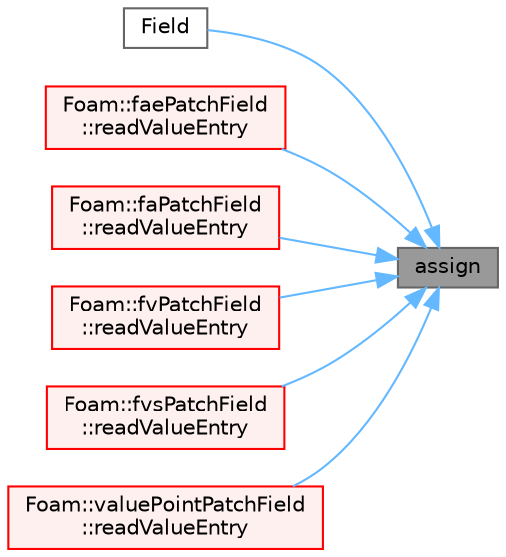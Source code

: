 digraph "assign"
{
 // LATEX_PDF_SIZE
  bgcolor="transparent";
  edge [fontname=Helvetica,fontsize=10,labelfontname=Helvetica,labelfontsize=10];
  node [fontname=Helvetica,fontsize=10,shape=box,height=0.2,width=0.4];
  rankdir="RL";
  Node1 [id="Node000001",label="assign",height=0.2,width=0.4,color="gray40", fillcolor="grey60", style="filled", fontcolor="black",tooltip=" "];
  Node1 -> Node2 [id="edge1_Node000001_Node000002",dir="back",color="steelblue1",style="solid",tooltip=" "];
  Node2 [id="Node000002",label="Field",height=0.2,width=0.4,color="grey40", fillcolor="white", style="filled",URL="$classFoam_1_1Field.html#afd806c15e917c8043b802b3831bffaca",tooltip=" "];
  Node1 -> Node3 [id="edge2_Node000001_Node000003",dir="back",color="steelblue1",style="solid",tooltip=" "];
  Node3 [id="Node000003",label="Foam::faePatchField\l::readValueEntry",height=0.2,width=0.4,color="red", fillcolor="#FFF0F0", style="filled",URL="$classFoam_1_1faePatchField.html#acc37ee6906b724e1f390ed08e55df367",tooltip=" "];
  Node1 -> Node5 [id="edge3_Node000001_Node000005",dir="back",color="steelblue1",style="solid",tooltip=" "];
  Node5 [id="Node000005",label="Foam::faPatchField\l::readValueEntry",height=0.2,width=0.4,color="red", fillcolor="#FFF0F0", style="filled",URL="$classFoam_1_1faPatchField.html#acc37ee6906b724e1f390ed08e55df367",tooltip=" "];
  Node1 -> Node14 [id="edge4_Node000001_Node000014",dir="back",color="steelblue1",style="solid",tooltip=" "];
  Node14 [id="Node000014",label="Foam::fvPatchField\l::readValueEntry",height=0.2,width=0.4,color="red", fillcolor="#FFF0F0", style="filled",URL="$classFoam_1_1fvPatchField.html#acc37ee6906b724e1f390ed08e55df367",tooltip=" "];
  Node1 -> Node45 [id="edge5_Node000001_Node000045",dir="back",color="steelblue1",style="solid",tooltip=" "];
  Node45 [id="Node000045",label="Foam::fvsPatchField\l::readValueEntry",height=0.2,width=0.4,color="red", fillcolor="#FFF0F0", style="filled",URL="$classFoam_1_1fvsPatchField.html#acc37ee6906b724e1f390ed08e55df367",tooltip=" "];
  Node1 -> Node47 [id="edge6_Node000001_Node000047",dir="back",color="steelblue1",style="solid",tooltip=" "];
  Node47 [id="Node000047",label="Foam::valuePointPatchField\l::readValueEntry",height=0.2,width=0.4,color="red", fillcolor="#FFF0F0", style="filled",URL="$classFoam_1_1valuePointPatchField.html#acc37ee6906b724e1f390ed08e55df367",tooltip=" "];
}
